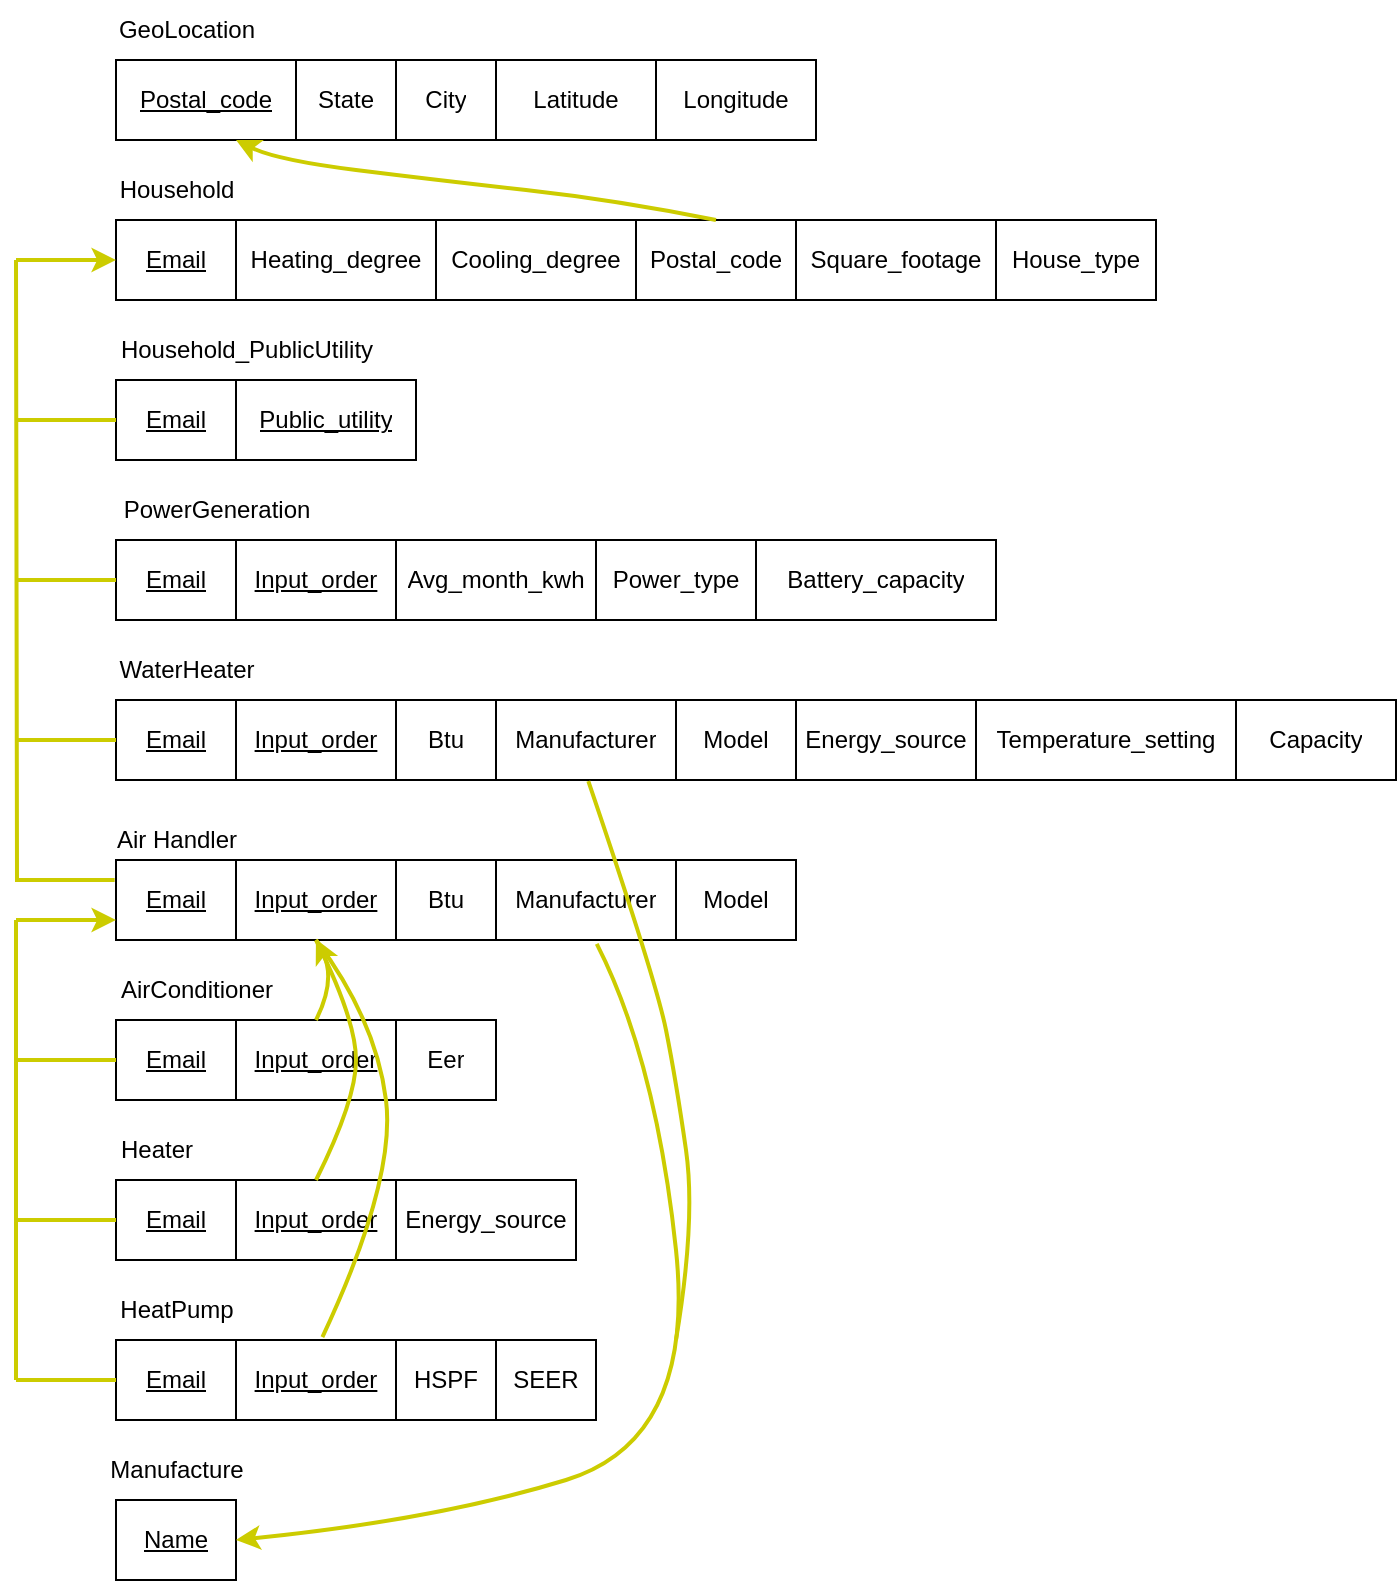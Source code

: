 <mxfile version="21.0.6" type="github">
  <diagram name="Page-1" id="p_bNvNf1fC7xYZftuYxT">
    <mxGraphModel dx="1990" dy="618" grid="1" gridSize="10" guides="1" tooltips="1" connect="1" arrows="1" fold="1" page="1" pageScale="1" pageWidth="850" pageHeight="1100" math="0" shadow="0">
      <root>
        <mxCell id="0" />
        <mxCell id="1" parent="0" />
        <mxCell id="PqVz7o-SFoWiN2PgBtpK-16" value="" style="shape=table;startSize=0;container=1;collapsible=0;childLayout=tableLayout;" vertex="1" parent="1">
          <mxGeometry x="40" y="160" width="350.0" height="40" as="geometry" />
        </mxCell>
        <mxCell id="PqVz7o-SFoWiN2PgBtpK-17" value="" style="shape=tableRow;horizontal=0;startSize=0;swimlaneHead=0;swimlaneBody=0;strokeColor=inherit;top=0;left=0;bottom=0;right=0;collapsible=0;dropTarget=0;fillColor=none;points=[[0,0.5],[1,0.5]];portConstraint=eastwest;" vertex="1" parent="PqVz7o-SFoWiN2PgBtpK-16">
          <mxGeometry width="350.0" height="40" as="geometry" />
        </mxCell>
        <mxCell id="PqVz7o-SFoWiN2PgBtpK-18" value="&lt;u&gt;Postal_code&lt;/u&gt;" style="shape=partialRectangle;html=1;whiteSpace=wrap;connectable=0;strokeColor=inherit;overflow=hidden;fillColor=none;top=0;left=0;bottom=0;right=0;pointerEvents=1;" vertex="1" parent="PqVz7o-SFoWiN2PgBtpK-17">
          <mxGeometry width="90" height="40" as="geometry">
            <mxRectangle width="90" height="40" as="alternateBounds" />
          </mxGeometry>
        </mxCell>
        <mxCell id="PqVz7o-SFoWiN2PgBtpK-19" value="State" style="shape=partialRectangle;html=1;whiteSpace=wrap;connectable=0;strokeColor=inherit;overflow=hidden;fillColor=none;top=0;left=0;bottom=0;right=0;pointerEvents=1;" vertex="1" parent="PqVz7o-SFoWiN2PgBtpK-17">
          <mxGeometry x="90" width="50" height="40" as="geometry">
            <mxRectangle width="50" height="40" as="alternateBounds" />
          </mxGeometry>
        </mxCell>
        <mxCell id="PqVz7o-SFoWiN2PgBtpK-20" value="City" style="shape=partialRectangle;html=1;whiteSpace=wrap;connectable=0;strokeColor=inherit;overflow=hidden;fillColor=none;top=0;left=0;bottom=0;right=0;pointerEvents=1;" vertex="1" parent="PqVz7o-SFoWiN2PgBtpK-17">
          <mxGeometry x="140" width="50" height="40" as="geometry">
            <mxRectangle width="50" height="40" as="alternateBounds" />
          </mxGeometry>
        </mxCell>
        <mxCell id="PqVz7o-SFoWiN2PgBtpK-21" value="Latitude" style="shape=partialRectangle;html=1;whiteSpace=wrap;connectable=0;strokeColor=inherit;overflow=hidden;fillColor=none;top=0;left=0;bottom=0;right=0;pointerEvents=1;" vertex="1" parent="PqVz7o-SFoWiN2PgBtpK-17">
          <mxGeometry x="190" width="80" height="40" as="geometry">
            <mxRectangle width="80" height="40" as="alternateBounds" />
          </mxGeometry>
        </mxCell>
        <mxCell id="PqVz7o-SFoWiN2PgBtpK-22" value="Longitude" style="shape=partialRectangle;html=1;whiteSpace=wrap;connectable=0;strokeColor=inherit;overflow=hidden;fillColor=none;top=0;left=0;bottom=0;right=0;pointerEvents=1;" vertex="1" parent="PqVz7o-SFoWiN2PgBtpK-17">
          <mxGeometry x="270" width="80" height="40" as="geometry">
            <mxRectangle width="80" height="40" as="alternateBounds" />
          </mxGeometry>
        </mxCell>
        <mxCell id="PqVz7o-SFoWiN2PgBtpK-23" value="GeoLocation" style="text;html=1;align=center;verticalAlign=middle;resizable=0;points=[];autosize=1;strokeColor=none;fillColor=none;" vertex="1" parent="1">
          <mxGeometry x="30" y="130" width="90" height="30" as="geometry" />
        </mxCell>
        <mxCell id="PqVz7o-SFoWiN2PgBtpK-24" value="" style="shape=table;startSize=0;container=1;collapsible=0;childLayout=tableLayout;" vertex="1" parent="1">
          <mxGeometry x="40" y="240" width="520" height="40" as="geometry" />
        </mxCell>
        <mxCell id="PqVz7o-SFoWiN2PgBtpK-25" value="" style="shape=tableRow;horizontal=0;startSize=0;swimlaneHead=0;swimlaneBody=0;strokeColor=inherit;top=0;left=0;bottom=0;right=0;collapsible=0;dropTarget=0;fillColor=none;points=[[0,0.5],[1,0.5]];portConstraint=eastwest;" vertex="1" parent="PqVz7o-SFoWiN2PgBtpK-24">
          <mxGeometry width="520" height="40" as="geometry" />
        </mxCell>
        <mxCell id="PqVz7o-SFoWiN2PgBtpK-26" value="&lt;u&gt;Email&lt;/u&gt;" style="shape=partialRectangle;html=1;whiteSpace=wrap;connectable=0;strokeColor=inherit;overflow=hidden;fillColor=none;top=0;left=0;bottom=0;right=0;pointerEvents=1;" vertex="1" parent="PqVz7o-SFoWiN2PgBtpK-25">
          <mxGeometry width="60" height="40" as="geometry">
            <mxRectangle width="60" height="40" as="alternateBounds" />
          </mxGeometry>
        </mxCell>
        <mxCell id="PqVz7o-SFoWiN2PgBtpK-27" value="Heating_degree" style="shape=partialRectangle;html=1;whiteSpace=wrap;connectable=0;strokeColor=inherit;overflow=hidden;fillColor=none;top=0;left=0;bottom=0;right=0;pointerEvents=1;" vertex="1" parent="PqVz7o-SFoWiN2PgBtpK-25">
          <mxGeometry x="60" width="100" height="40" as="geometry">
            <mxRectangle width="100" height="40" as="alternateBounds" />
          </mxGeometry>
        </mxCell>
        <mxCell id="PqVz7o-SFoWiN2PgBtpK-28" value="Cooling_degree" style="shape=partialRectangle;html=1;whiteSpace=wrap;connectable=0;strokeColor=inherit;overflow=hidden;fillColor=none;top=0;left=0;bottom=0;right=0;pointerEvents=1;" vertex="1" parent="PqVz7o-SFoWiN2PgBtpK-25">
          <mxGeometry x="160" width="100" height="40" as="geometry">
            <mxRectangle width="100" height="40" as="alternateBounds" />
          </mxGeometry>
        </mxCell>
        <mxCell id="PqVz7o-SFoWiN2PgBtpK-29" value="Postal_code" style="shape=partialRectangle;html=1;whiteSpace=wrap;connectable=0;strokeColor=inherit;overflow=hidden;fillColor=none;top=0;left=0;bottom=0;right=0;pointerEvents=1;" vertex="1" parent="PqVz7o-SFoWiN2PgBtpK-25">
          <mxGeometry x="260" width="80" height="40" as="geometry">
            <mxRectangle width="80" height="40" as="alternateBounds" />
          </mxGeometry>
        </mxCell>
        <mxCell id="PqVz7o-SFoWiN2PgBtpK-30" value="Square_footage" style="shape=partialRectangle;html=1;whiteSpace=wrap;connectable=0;strokeColor=inherit;overflow=hidden;fillColor=none;top=0;left=0;bottom=0;right=0;pointerEvents=1;" vertex="1" parent="PqVz7o-SFoWiN2PgBtpK-25">
          <mxGeometry x="340" width="100" height="40" as="geometry">
            <mxRectangle width="100" height="40" as="alternateBounds" />
          </mxGeometry>
        </mxCell>
        <mxCell id="PqVz7o-SFoWiN2PgBtpK-31" value="House_type" style="shape=partialRectangle;html=1;whiteSpace=wrap;connectable=0;strokeColor=inherit;overflow=hidden;fillColor=none;top=0;left=0;bottom=0;right=0;pointerEvents=1;" vertex="1" parent="PqVz7o-SFoWiN2PgBtpK-25">
          <mxGeometry x="440" width="80" height="40" as="geometry">
            <mxRectangle width="80" height="40" as="alternateBounds" />
          </mxGeometry>
        </mxCell>
        <mxCell id="PqVz7o-SFoWiN2PgBtpK-32" value="Household" style="text;html=1;align=center;verticalAlign=middle;resizable=0;points=[];autosize=1;strokeColor=none;fillColor=none;" vertex="1" parent="1">
          <mxGeometry x="30" y="210" width="80" height="30" as="geometry" />
        </mxCell>
        <mxCell id="PqVz7o-SFoWiN2PgBtpK-33" value="" style="shape=table;startSize=0;container=1;collapsible=0;childLayout=tableLayout;" vertex="1" parent="1">
          <mxGeometry x="40" y="320" width="150" height="40" as="geometry" />
        </mxCell>
        <mxCell id="PqVz7o-SFoWiN2PgBtpK-34" value="" style="shape=tableRow;horizontal=0;startSize=0;swimlaneHead=0;swimlaneBody=0;strokeColor=inherit;top=0;left=0;bottom=0;right=0;collapsible=0;dropTarget=0;fillColor=none;points=[[0,0.5],[1,0.5]];portConstraint=eastwest;" vertex="1" parent="PqVz7o-SFoWiN2PgBtpK-33">
          <mxGeometry width="150" height="40" as="geometry" />
        </mxCell>
        <mxCell id="PqVz7o-SFoWiN2PgBtpK-35" value="&lt;u&gt;Email&lt;/u&gt;" style="shape=partialRectangle;html=1;whiteSpace=wrap;connectable=0;strokeColor=inherit;overflow=hidden;fillColor=none;top=0;left=0;bottom=0;right=0;pointerEvents=1;" vertex="1" parent="PqVz7o-SFoWiN2PgBtpK-34">
          <mxGeometry width="60" height="40" as="geometry">
            <mxRectangle width="60" height="40" as="alternateBounds" />
          </mxGeometry>
        </mxCell>
        <mxCell id="PqVz7o-SFoWiN2PgBtpK-36" value="&lt;u&gt;Public_utility&lt;/u&gt;" style="shape=partialRectangle;html=1;whiteSpace=wrap;connectable=0;strokeColor=inherit;overflow=hidden;fillColor=none;top=0;left=0;bottom=0;right=0;pointerEvents=1;" vertex="1" parent="PqVz7o-SFoWiN2PgBtpK-34">
          <mxGeometry x="60" width="90" height="40" as="geometry">
            <mxRectangle width="90" height="40" as="alternateBounds" />
          </mxGeometry>
        </mxCell>
        <mxCell id="PqVz7o-SFoWiN2PgBtpK-37" value="Household_PublicUtility" style="text;html=1;align=center;verticalAlign=middle;resizable=0;points=[];autosize=1;strokeColor=none;fillColor=none;" vertex="1" parent="1">
          <mxGeometry x="30" y="290" width="150" height="30" as="geometry" />
        </mxCell>
        <mxCell id="PqVz7o-SFoWiN2PgBtpK-41" value="" style="curved=1;endArrow=classic;html=1;rounded=0;fillColor=#ffff88;strokeColor=#CCCC00;strokeWidth=2;" edge="1" parent="1">
          <mxGeometry width="50" height="50" relative="1" as="geometry">
            <mxPoint x="340" y="240" as="sourcePoint" />
            <mxPoint x="100" y="200" as="targetPoint" />
            <Array as="points">
              <mxPoint x="290" y="230" />
              <mxPoint x="200" y="220" />
              <mxPoint x="120" y="210" />
            </Array>
          </mxGeometry>
        </mxCell>
        <mxCell id="PqVz7o-SFoWiN2PgBtpK-42" value="" style="shape=table;startSize=0;container=1;collapsible=0;childLayout=tableLayout;" vertex="1" parent="1">
          <mxGeometry x="40" y="400" width="440.0" height="40" as="geometry" />
        </mxCell>
        <mxCell id="PqVz7o-SFoWiN2PgBtpK-43" value="" style="shape=tableRow;horizontal=0;startSize=0;swimlaneHead=0;swimlaneBody=0;strokeColor=inherit;top=0;left=0;bottom=0;right=0;collapsible=0;dropTarget=0;fillColor=none;points=[[0,0.5],[1,0.5]];portConstraint=eastwest;" vertex="1" parent="PqVz7o-SFoWiN2PgBtpK-42">
          <mxGeometry width="440.0" height="40" as="geometry" />
        </mxCell>
        <mxCell id="PqVz7o-SFoWiN2PgBtpK-44" value="&lt;u&gt;Email&lt;/u&gt;" style="shape=partialRectangle;html=1;whiteSpace=wrap;connectable=0;strokeColor=inherit;overflow=hidden;fillColor=none;top=0;left=0;bottom=0;right=0;pointerEvents=1;" vertex="1" parent="PqVz7o-SFoWiN2PgBtpK-43">
          <mxGeometry width="60" height="40" as="geometry">
            <mxRectangle width="60" height="40" as="alternateBounds" />
          </mxGeometry>
        </mxCell>
        <mxCell id="PqVz7o-SFoWiN2PgBtpK-45" value="&lt;u&gt;Input_order&lt;/u&gt;" style="shape=partialRectangle;html=1;whiteSpace=wrap;connectable=0;strokeColor=inherit;overflow=hidden;fillColor=none;top=0;left=0;bottom=0;right=0;pointerEvents=1;" vertex="1" parent="PqVz7o-SFoWiN2PgBtpK-43">
          <mxGeometry x="60" width="80" height="40" as="geometry">
            <mxRectangle width="80" height="40" as="alternateBounds" />
          </mxGeometry>
        </mxCell>
        <mxCell id="PqVz7o-SFoWiN2PgBtpK-46" value="Avg_month_kwh" style="shape=partialRectangle;html=1;whiteSpace=wrap;connectable=0;strokeColor=inherit;overflow=hidden;fillColor=none;top=0;left=0;bottom=0;right=0;pointerEvents=1;" vertex="1" parent="PqVz7o-SFoWiN2PgBtpK-43">
          <mxGeometry x="140" width="100" height="40" as="geometry">
            <mxRectangle width="100" height="40" as="alternateBounds" />
          </mxGeometry>
        </mxCell>
        <mxCell id="PqVz7o-SFoWiN2PgBtpK-47" value="Power_type" style="shape=partialRectangle;html=1;whiteSpace=wrap;connectable=0;strokeColor=inherit;overflow=hidden;fillColor=none;top=0;left=0;bottom=0;right=0;pointerEvents=1;" vertex="1" parent="PqVz7o-SFoWiN2PgBtpK-43">
          <mxGeometry x="240" width="80" height="40" as="geometry">
            <mxRectangle width="80" height="40" as="alternateBounds" />
          </mxGeometry>
        </mxCell>
        <mxCell id="PqVz7o-SFoWiN2PgBtpK-48" value="Battery_capacity" style="shape=partialRectangle;html=1;whiteSpace=wrap;connectable=0;strokeColor=inherit;overflow=hidden;fillColor=none;top=0;left=0;bottom=0;right=0;pointerEvents=1;" vertex="1" parent="PqVz7o-SFoWiN2PgBtpK-43">
          <mxGeometry x="320" width="120" height="40" as="geometry">
            <mxRectangle width="120" height="40" as="alternateBounds" />
          </mxGeometry>
        </mxCell>
        <mxCell id="PqVz7o-SFoWiN2PgBtpK-49" value="PowerGeneration" style="text;html=1;align=center;verticalAlign=middle;resizable=0;points=[];autosize=1;strokeColor=none;fillColor=none;" vertex="1" parent="1">
          <mxGeometry x="30" y="370" width="120" height="30" as="geometry" />
        </mxCell>
        <mxCell id="PqVz7o-SFoWiN2PgBtpK-61" value="WaterHeater" style="text;html=1;align=center;verticalAlign=middle;resizable=0;points=[];autosize=1;strokeColor=none;fillColor=none;" vertex="1" parent="1">
          <mxGeometry x="30" y="450" width="90" height="30" as="geometry" />
        </mxCell>
        <mxCell id="PqVz7o-SFoWiN2PgBtpK-62" value="" style="shape=table;startSize=0;container=1;collapsible=0;childLayout=tableLayout;" vertex="1" parent="1">
          <mxGeometry x="40" y="480" width="640" height="40" as="geometry" />
        </mxCell>
        <mxCell id="PqVz7o-SFoWiN2PgBtpK-63" value="" style="shape=tableRow;horizontal=0;startSize=0;swimlaneHead=0;swimlaneBody=0;strokeColor=inherit;top=0;left=0;bottom=0;right=0;collapsible=0;dropTarget=0;fillColor=none;points=[[0,0.5],[1,0.5]];portConstraint=eastwest;" vertex="1" parent="PqVz7o-SFoWiN2PgBtpK-62">
          <mxGeometry width="640" height="40" as="geometry" />
        </mxCell>
        <mxCell id="PqVz7o-SFoWiN2PgBtpK-64" value="&lt;u&gt;Email&lt;/u&gt;" style="shape=partialRectangle;html=1;whiteSpace=wrap;connectable=0;strokeColor=inherit;overflow=hidden;fillColor=none;top=0;left=0;bottom=0;right=0;pointerEvents=1;" vertex="1" parent="PqVz7o-SFoWiN2PgBtpK-63">
          <mxGeometry width="60" height="40" as="geometry">
            <mxRectangle width="60" height="40" as="alternateBounds" />
          </mxGeometry>
        </mxCell>
        <mxCell id="PqVz7o-SFoWiN2PgBtpK-65" value="&lt;u&gt;Input_order&lt;/u&gt;" style="shape=partialRectangle;html=1;whiteSpace=wrap;connectable=0;strokeColor=inherit;overflow=hidden;fillColor=none;top=0;left=0;bottom=0;right=0;pointerEvents=1;" vertex="1" parent="PqVz7o-SFoWiN2PgBtpK-63">
          <mxGeometry x="60" width="80" height="40" as="geometry">
            <mxRectangle width="80" height="40" as="alternateBounds" />
          </mxGeometry>
        </mxCell>
        <mxCell id="PqVz7o-SFoWiN2PgBtpK-66" value="Btu" style="shape=partialRectangle;html=1;whiteSpace=wrap;connectable=0;strokeColor=inherit;overflow=hidden;fillColor=none;top=0;left=0;bottom=0;right=0;pointerEvents=1;" vertex="1" parent="PqVz7o-SFoWiN2PgBtpK-63">
          <mxGeometry x="140" width="50" height="40" as="geometry">
            <mxRectangle width="50" height="40" as="alternateBounds" />
          </mxGeometry>
        </mxCell>
        <mxCell id="PqVz7o-SFoWiN2PgBtpK-67" value="Manufacturer" style="shape=partialRectangle;html=1;whiteSpace=wrap;connectable=0;strokeColor=inherit;overflow=hidden;fillColor=none;top=0;left=0;bottom=0;right=0;pointerEvents=1;" vertex="1" parent="PqVz7o-SFoWiN2PgBtpK-63">
          <mxGeometry x="190" width="90" height="40" as="geometry">
            <mxRectangle width="90" height="40" as="alternateBounds" />
          </mxGeometry>
        </mxCell>
        <mxCell id="PqVz7o-SFoWiN2PgBtpK-68" value="Model" style="shape=partialRectangle;html=1;whiteSpace=wrap;connectable=0;strokeColor=inherit;overflow=hidden;fillColor=none;top=0;left=0;bottom=0;right=0;pointerEvents=1;" vertex="1" parent="PqVz7o-SFoWiN2PgBtpK-63">
          <mxGeometry x="280" width="60" height="40" as="geometry">
            <mxRectangle width="60" height="40" as="alternateBounds" />
          </mxGeometry>
        </mxCell>
        <mxCell id="PqVz7o-SFoWiN2PgBtpK-69" value="Energy_source" style="shape=partialRectangle;html=1;whiteSpace=wrap;connectable=0;strokeColor=inherit;overflow=hidden;fillColor=none;top=0;left=0;bottom=0;right=0;pointerEvents=1;" vertex="1" parent="PqVz7o-SFoWiN2PgBtpK-63">
          <mxGeometry x="340" width="90" height="40" as="geometry">
            <mxRectangle width="90" height="40" as="alternateBounds" />
          </mxGeometry>
        </mxCell>
        <mxCell id="PqVz7o-SFoWiN2PgBtpK-70" value="Temperature_setting" style="shape=partialRectangle;html=1;whiteSpace=wrap;connectable=0;strokeColor=inherit;overflow=hidden;fillColor=none;top=0;left=0;bottom=0;right=0;pointerEvents=1;" vertex="1" parent="PqVz7o-SFoWiN2PgBtpK-63">
          <mxGeometry x="430" width="130" height="40" as="geometry">
            <mxRectangle width="130" height="40" as="alternateBounds" />
          </mxGeometry>
        </mxCell>
        <mxCell id="PqVz7o-SFoWiN2PgBtpK-71" value="Capacity" style="shape=partialRectangle;html=1;whiteSpace=wrap;connectable=0;strokeColor=inherit;overflow=hidden;fillColor=none;top=0;left=0;bottom=0;right=0;pointerEvents=1;" vertex="1" parent="PqVz7o-SFoWiN2PgBtpK-63">
          <mxGeometry x="560" width="80" height="40" as="geometry">
            <mxRectangle width="80" height="40" as="alternateBounds" />
          </mxGeometry>
        </mxCell>
        <mxCell id="PqVz7o-SFoWiN2PgBtpK-72" value="" style="shape=table;startSize=0;container=1;collapsible=0;childLayout=tableLayout;" vertex="1" parent="1">
          <mxGeometry x="40" y="560" width="340" height="40" as="geometry" />
        </mxCell>
        <mxCell id="PqVz7o-SFoWiN2PgBtpK-73" value="" style="shape=tableRow;horizontal=0;startSize=0;swimlaneHead=0;swimlaneBody=0;strokeColor=inherit;top=0;left=0;bottom=0;right=0;collapsible=0;dropTarget=0;fillColor=none;points=[[0,0.5],[1,0.5]];portConstraint=eastwest;" vertex="1" parent="PqVz7o-SFoWiN2PgBtpK-72">
          <mxGeometry width="340" height="40" as="geometry" />
        </mxCell>
        <mxCell id="PqVz7o-SFoWiN2PgBtpK-74" value="&lt;u style=&quot;border-color: var(--border-color);&quot;&gt;Email&lt;/u&gt;" style="shape=partialRectangle;html=1;whiteSpace=wrap;connectable=0;strokeColor=inherit;overflow=hidden;fillColor=none;top=0;left=0;bottom=0;right=0;pointerEvents=1;" vertex="1" parent="PqVz7o-SFoWiN2PgBtpK-73">
          <mxGeometry width="60" height="40" as="geometry">
            <mxRectangle width="60" height="40" as="alternateBounds" />
          </mxGeometry>
        </mxCell>
        <mxCell id="PqVz7o-SFoWiN2PgBtpK-75" value="&lt;u style=&quot;border-color: var(--border-color);&quot;&gt;Input_order&lt;/u&gt;" style="shape=partialRectangle;html=1;whiteSpace=wrap;connectable=0;strokeColor=inherit;overflow=hidden;fillColor=none;top=0;left=0;bottom=0;right=0;pointerEvents=1;" vertex="1" parent="PqVz7o-SFoWiN2PgBtpK-73">
          <mxGeometry x="60" width="80" height="40" as="geometry">
            <mxRectangle width="80" height="40" as="alternateBounds" />
          </mxGeometry>
        </mxCell>
        <mxCell id="PqVz7o-SFoWiN2PgBtpK-76" value="Btu" style="shape=partialRectangle;html=1;whiteSpace=wrap;connectable=0;strokeColor=inherit;overflow=hidden;fillColor=none;top=0;left=0;bottom=0;right=0;pointerEvents=1;" vertex="1" parent="PqVz7o-SFoWiN2PgBtpK-73">
          <mxGeometry x="140" width="50" height="40" as="geometry">
            <mxRectangle width="50" height="40" as="alternateBounds" />
          </mxGeometry>
        </mxCell>
        <mxCell id="PqVz7o-SFoWiN2PgBtpK-77" value="Manufacturer" style="shape=partialRectangle;html=1;whiteSpace=wrap;connectable=0;strokeColor=inherit;overflow=hidden;fillColor=none;top=0;left=0;bottom=0;right=0;pointerEvents=1;" vertex="1" parent="PqVz7o-SFoWiN2PgBtpK-73">
          <mxGeometry x="190" width="90" height="40" as="geometry">
            <mxRectangle width="90" height="40" as="alternateBounds" />
          </mxGeometry>
        </mxCell>
        <mxCell id="PqVz7o-SFoWiN2PgBtpK-78" value="Model" style="shape=partialRectangle;html=1;whiteSpace=wrap;connectable=0;strokeColor=inherit;overflow=hidden;fillColor=none;top=0;left=0;bottom=0;right=0;pointerEvents=1;" vertex="1" parent="PqVz7o-SFoWiN2PgBtpK-73">
          <mxGeometry x="280" width="60" height="40" as="geometry">
            <mxRectangle width="60" height="40" as="alternateBounds" />
          </mxGeometry>
        </mxCell>
        <mxCell id="PqVz7o-SFoWiN2PgBtpK-79" value="Air Handler" style="text;html=1;align=center;verticalAlign=middle;resizable=0;points=[];autosize=1;strokeColor=none;fillColor=none;" vertex="1" parent="1">
          <mxGeometry x="30" y="535" width="80" height="30" as="geometry" />
        </mxCell>
        <mxCell id="PqVz7o-SFoWiN2PgBtpK-80" value="" style="shape=table;startSize=0;container=1;collapsible=0;childLayout=tableLayout;" vertex="1" parent="1">
          <mxGeometry x="40" y="640" width="190" height="40" as="geometry" />
        </mxCell>
        <mxCell id="PqVz7o-SFoWiN2PgBtpK-81" value="" style="shape=tableRow;horizontal=0;startSize=0;swimlaneHead=0;swimlaneBody=0;strokeColor=inherit;top=0;left=0;bottom=0;right=0;collapsible=0;dropTarget=0;fillColor=none;points=[[0,0.5],[1,0.5]];portConstraint=eastwest;" vertex="1" parent="PqVz7o-SFoWiN2PgBtpK-80">
          <mxGeometry width="190" height="40" as="geometry" />
        </mxCell>
        <mxCell id="PqVz7o-SFoWiN2PgBtpK-82" value="&lt;u style=&quot;border-color: var(--border-color);&quot;&gt;Email&lt;/u&gt;" style="shape=partialRectangle;html=1;whiteSpace=wrap;connectable=0;strokeColor=inherit;overflow=hidden;fillColor=none;top=0;left=0;bottom=0;right=0;pointerEvents=1;" vertex="1" parent="PqVz7o-SFoWiN2PgBtpK-81">
          <mxGeometry width="60" height="40" as="geometry">
            <mxRectangle width="60" height="40" as="alternateBounds" />
          </mxGeometry>
        </mxCell>
        <mxCell id="PqVz7o-SFoWiN2PgBtpK-83" value="&lt;u style=&quot;border-color: var(--border-color);&quot;&gt;Input_order&lt;/u&gt;" style="shape=partialRectangle;html=1;whiteSpace=wrap;connectable=0;strokeColor=inherit;overflow=hidden;fillColor=none;top=0;left=0;bottom=0;right=0;pointerEvents=1;" vertex="1" parent="PqVz7o-SFoWiN2PgBtpK-81">
          <mxGeometry x="60" width="80" height="40" as="geometry">
            <mxRectangle width="80" height="40" as="alternateBounds" />
          </mxGeometry>
        </mxCell>
        <mxCell id="PqVz7o-SFoWiN2PgBtpK-84" value="Eer" style="shape=partialRectangle;html=1;whiteSpace=wrap;connectable=0;strokeColor=inherit;overflow=hidden;fillColor=none;top=0;left=0;bottom=0;right=0;pointerEvents=1;" vertex="1" parent="PqVz7o-SFoWiN2PgBtpK-81">
          <mxGeometry x="140" width="50" height="40" as="geometry">
            <mxRectangle width="50" height="40" as="alternateBounds" />
          </mxGeometry>
        </mxCell>
        <mxCell id="PqVz7o-SFoWiN2PgBtpK-85" value="Heater" style="text;html=1;align=center;verticalAlign=middle;resizable=0;points=[];autosize=1;strokeColor=none;fillColor=none;" vertex="1" parent="1">
          <mxGeometry x="30" y="690" width="60" height="30" as="geometry" />
        </mxCell>
        <mxCell id="PqVz7o-SFoWiN2PgBtpK-86" value="" style="shape=table;startSize=0;container=1;collapsible=0;childLayout=tableLayout;" vertex="1" parent="1">
          <mxGeometry x="40" y="720" width="230" height="40" as="geometry" />
        </mxCell>
        <mxCell id="PqVz7o-SFoWiN2PgBtpK-87" value="" style="shape=tableRow;horizontal=0;startSize=0;swimlaneHead=0;swimlaneBody=0;strokeColor=inherit;top=0;left=0;bottom=0;right=0;collapsible=0;dropTarget=0;fillColor=none;points=[[0,0.5],[1,0.5]];portConstraint=eastwest;" vertex="1" parent="PqVz7o-SFoWiN2PgBtpK-86">
          <mxGeometry width="230" height="40" as="geometry" />
        </mxCell>
        <mxCell id="PqVz7o-SFoWiN2PgBtpK-88" value="&lt;u style=&quot;border-color: var(--border-color);&quot;&gt;Email&lt;/u&gt;" style="shape=partialRectangle;html=1;whiteSpace=wrap;connectable=0;strokeColor=inherit;overflow=hidden;fillColor=none;top=0;left=0;bottom=0;right=0;pointerEvents=1;" vertex="1" parent="PqVz7o-SFoWiN2PgBtpK-87">
          <mxGeometry width="60" height="40" as="geometry">
            <mxRectangle width="60" height="40" as="alternateBounds" />
          </mxGeometry>
        </mxCell>
        <mxCell id="PqVz7o-SFoWiN2PgBtpK-89" value="&lt;u style=&quot;border-color: var(--border-color);&quot;&gt;Input_order&lt;/u&gt;" style="shape=partialRectangle;html=1;whiteSpace=wrap;connectable=0;strokeColor=inherit;overflow=hidden;fillColor=none;top=0;left=0;bottom=0;right=0;pointerEvents=1;" vertex="1" parent="PqVz7o-SFoWiN2PgBtpK-87">
          <mxGeometry x="60" width="80" height="40" as="geometry">
            <mxRectangle width="80" height="40" as="alternateBounds" />
          </mxGeometry>
        </mxCell>
        <mxCell id="PqVz7o-SFoWiN2PgBtpK-90" value="Energy_source" style="shape=partialRectangle;html=1;whiteSpace=wrap;connectable=0;strokeColor=inherit;overflow=hidden;fillColor=none;top=0;left=0;bottom=0;right=0;pointerEvents=1;" vertex="1" parent="PqVz7o-SFoWiN2PgBtpK-87">
          <mxGeometry x="140" width="90" height="40" as="geometry">
            <mxRectangle width="90" height="40" as="alternateBounds" />
          </mxGeometry>
        </mxCell>
        <mxCell id="PqVz7o-SFoWiN2PgBtpK-91" value="AirConditioner" style="text;html=1;align=center;verticalAlign=middle;resizable=0;points=[];autosize=1;strokeColor=none;fillColor=none;" vertex="1" parent="1">
          <mxGeometry x="30" y="610" width="100" height="30" as="geometry" />
        </mxCell>
        <mxCell id="PqVz7o-SFoWiN2PgBtpK-92" value="" style="shape=table;startSize=0;container=1;collapsible=0;childLayout=tableLayout;" vertex="1" parent="1">
          <mxGeometry x="40" y="800" width="240" height="40" as="geometry" />
        </mxCell>
        <mxCell id="PqVz7o-SFoWiN2PgBtpK-93" value="" style="shape=tableRow;horizontal=0;startSize=0;swimlaneHead=0;swimlaneBody=0;strokeColor=inherit;top=0;left=0;bottom=0;right=0;collapsible=0;dropTarget=0;fillColor=none;points=[[0,0.5],[1,0.5]];portConstraint=eastwest;" vertex="1" parent="PqVz7o-SFoWiN2PgBtpK-92">
          <mxGeometry width="240" height="40" as="geometry" />
        </mxCell>
        <mxCell id="PqVz7o-SFoWiN2PgBtpK-94" value="&lt;u style=&quot;border-color: var(--border-color);&quot;&gt;Email&lt;/u&gt;" style="shape=partialRectangle;html=1;whiteSpace=wrap;connectable=0;strokeColor=inherit;overflow=hidden;fillColor=none;top=0;left=0;bottom=0;right=0;pointerEvents=1;" vertex="1" parent="PqVz7o-SFoWiN2PgBtpK-93">
          <mxGeometry width="60" height="40" as="geometry">
            <mxRectangle width="60" height="40" as="alternateBounds" />
          </mxGeometry>
        </mxCell>
        <mxCell id="PqVz7o-SFoWiN2PgBtpK-95" value="&lt;u style=&quot;border-color: var(--border-color);&quot;&gt;Input_order&lt;/u&gt;" style="shape=partialRectangle;html=1;whiteSpace=wrap;connectable=0;strokeColor=inherit;overflow=hidden;fillColor=none;top=0;left=0;bottom=0;right=0;pointerEvents=1;" vertex="1" parent="PqVz7o-SFoWiN2PgBtpK-93">
          <mxGeometry x="60" width="80" height="40" as="geometry">
            <mxRectangle width="80" height="40" as="alternateBounds" />
          </mxGeometry>
        </mxCell>
        <mxCell id="PqVz7o-SFoWiN2PgBtpK-96" value="HSPF" style="shape=partialRectangle;html=1;whiteSpace=wrap;connectable=0;strokeColor=inherit;overflow=hidden;fillColor=none;top=0;left=0;bottom=0;right=0;pointerEvents=1;" vertex="1" parent="PqVz7o-SFoWiN2PgBtpK-93">
          <mxGeometry x="140" width="50" height="40" as="geometry">
            <mxRectangle width="50" height="40" as="alternateBounds" />
          </mxGeometry>
        </mxCell>
        <mxCell id="PqVz7o-SFoWiN2PgBtpK-97" value="SEER" style="shape=partialRectangle;html=1;whiteSpace=wrap;connectable=0;strokeColor=inherit;overflow=hidden;fillColor=none;top=0;left=0;bottom=0;right=0;pointerEvents=1;" vertex="1" parent="PqVz7o-SFoWiN2PgBtpK-93">
          <mxGeometry x="190" width="50" height="40" as="geometry">
            <mxRectangle width="50" height="40" as="alternateBounds" />
          </mxGeometry>
        </mxCell>
        <mxCell id="PqVz7o-SFoWiN2PgBtpK-98" value="HeatPump" style="text;html=1;align=center;verticalAlign=middle;resizable=0;points=[];autosize=1;strokeColor=none;fillColor=none;" vertex="1" parent="1">
          <mxGeometry x="30" y="770" width="80" height="30" as="geometry" />
        </mxCell>
        <mxCell id="PqVz7o-SFoWiN2PgBtpK-100" value="" style="endArrow=classic;html=1;rounded=0;entryX=0;entryY=0.5;entryDx=0;entryDy=0;strokeColor=#CCCC00;strokeWidth=2;" edge="1" parent="1" target="PqVz7o-SFoWiN2PgBtpK-25">
          <mxGeometry width="50" height="50" relative="1" as="geometry">
            <mxPoint x="-10" y="260" as="sourcePoint" />
            <mxPoint x="340" y="480" as="targetPoint" />
          </mxGeometry>
        </mxCell>
        <mxCell id="PqVz7o-SFoWiN2PgBtpK-101" value="" style="endArrow=none;html=1;rounded=0;strokeColor=#CCCC00;strokeWidth=2;" edge="1" parent="1">
          <mxGeometry width="50" height="50" relative="1" as="geometry">
            <mxPoint x="-10" y="820" as="sourcePoint" />
            <mxPoint x="-10" y="590" as="targetPoint" />
          </mxGeometry>
        </mxCell>
        <mxCell id="PqVz7o-SFoWiN2PgBtpK-102" value="" style="endArrow=none;html=1;rounded=0;entryX=0;entryY=0.5;entryDx=0;entryDy=0;strokeColor=#CCCC00;strokeWidth=2;" edge="1" parent="1" target="PqVz7o-SFoWiN2PgBtpK-93">
          <mxGeometry width="50" height="50" relative="1" as="geometry">
            <mxPoint x="-10" y="820" as="sourcePoint" />
            <mxPoint x="340" y="480" as="targetPoint" />
          </mxGeometry>
        </mxCell>
        <mxCell id="PqVz7o-SFoWiN2PgBtpK-103" value="" style="endArrow=none;html=1;rounded=0;entryX=0;entryY=0.5;entryDx=0;entryDy=0;strokeColor=#CCCC00;strokeWidth=2;" edge="1" parent="1" target="PqVz7o-SFoWiN2PgBtpK-34">
          <mxGeometry width="50" height="50" relative="1" as="geometry">
            <mxPoint x="-10" y="340" as="sourcePoint" />
            <mxPoint x="290" y="510" as="targetPoint" />
          </mxGeometry>
        </mxCell>
        <mxCell id="PqVz7o-SFoWiN2PgBtpK-104" value="" style="endArrow=none;html=1;rounded=0;entryX=0;entryY=0.5;entryDx=0;entryDy=0;strokeWidth=2;strokeColor=#CCCC00;" edge="1" parent="1" target="PqVz7o-SFoWiN2PgBtpK-43">
          <mxGeometry width="50" height="50" relative="1" as="geometry">
            <mxPoint x="-10" y="420" as="sourcePoint" />
            <mxPoint x="50" y="350" as="targetPoint" />
          </mxGeometry>
        </mxCell>
        <mxCell id="PqVz7o-SFoWiN2PgBtpK-107" value="" style="endArrow=none;html=1;rounded=0;entryX=0;entryY=0.5;entryDx=0;entryDy=0;strokeColor=#CCCC00;strokeWidth=2;" edge="1" parent="1" target="PqVz7o-SFoWiN2PgBtpK-63">
          <mxGeometry width="50" height="50" relative="1" as="geometry">
            <mxPoint x="-10" y="500" as="sourcePoint" />
            <mxPoint x="50" y="430" as="targetPoint" />
          </mxGeometry>
        </mxCell>
        <mxCell id="PqVz7o-SFoWiN2PgBtpK-108" value="" style="endArrow=classic;html=1;rounded=0;entryX=0;entryY=0.75;entryDx=0;entryDy=0;strokeWidth=2;strokeColor=#CCCC00;entryPerimeter=0;startArrow=none;startFill=0;endFill=1;" edge="1" parent="1" target="PqVz7o-SFoWiN2PgBtpK-73">
          <mxGeometry width="50" height="50" relative="1" as="geometry">
            <mxPoint x="-10" y="590" as="sourcePoint" />
            <mxPoint x="60" y="440" as="targetPoint" />
          </mxGeometry>
        </mxCell>
        <mxCell id="PqVz7o-SFoWiN2PgBtpK-109" value="" style="endArrow=none;html=1;rounded=0;entryX=0;entryY=0.5;entryDx=0;entryDy=0;strokeColor=#CCCC00;strokeWidth=2;" edge="1" parent="1" target="PqVz7o-SFoWiN2PgBtpK-81">
          <mxGeometry width="50" height="50" relative="1" as="geometry">
            <mxPoint x="-10" y="660" as="sourcePoint" />
            <mxPoint x="70" y="450" as="targetPoint" />
          </mxGeometry>
        </mxCell>
        <mxCell id="PqVz7o-SFoWiN2PgBtpK-110" value="" style="endArrow=none;html=1;rounded=0;entryX=0;entryY=0.5;entryDx=0;entryDy=0;strokeColor=#CCCC00;strokeWidth=2;" edge="1" parent="1" target="PqVz7o-SFoWiN2PgBtpK-87">
          <mxGeometry width="50" height="50" relative="1" as="geometry">
            <mxPoint x="-10" y="740" as="sourcePoint" />
            <mxPoint x="80" y="460" as="targetPoint" />
          </mxGeometry>
        </mxCell>
        <mxCell id="PqVz7o-SFoWiN2PgBtpK-121" value="" style="curved=1;endArrow=classic;html=1;rounded=0;entryX=0.294;entryY=0.99;entryDx=0;entryDy=0;entryPerimeter=0;strokeColor=#CCCC00;strokeWidth=2;" edge="1" parent="1" target="PqVz7o-SFoWiN2PgBtpK-72">
          <mxGeometry width="50" height="50" relative="1" as="geometry">
            <mxPoint x="140" y="640" as="sourcePoint" />
            <mxPoint x="340" y="510" as="targetPoint" />
            <Array as="points">
              <mxPoint x="150" y="620" />
            </Array>
          </mxGeometry>
        </mxCell>
        <mxCell id="PqVz7o-SFoWiN2PgBtpK-124" value="" style="curved=1;endArrow=none;html=1;rounded=0;endFill=0;exitX=0.43;exitY=-0.036;exitDx=0;exitDy=0;exitPerimeter=0;strokeColor=#CCCC00;strokeWidth=2;" edge="1" parent="1" source="PqVz7o-SFoWiN2PgBtpK-93">
          <mxGeometry width="50" height="50" relative="1" as="geometry">
            <mxPoint x="170" y="690" as="sourcePoint" />
            <mxPoint x="140" y="600" as="targetPoint" />
            <Array as="points">
              <mxPoint x="180" y="720" />
              <mxPoint x="170" y="640" />
            </Array>
          </mxGeometry>
        </mxCell>
        <mxCell id="PqVz7o-SFoWiN2PgBtpK-126" value="" style="curved=1;endArrow=none;html=1;rounded=0;endFill=0;strokeColor=#CCCC00;strokeWidth=2;" edge="1" parent="1">
          <mxGeometry width="50" height="50" relative="1" as="geometry">
            <mxPoint x="140" y="720" as="sourcePoint" />
            <mxPoint x="140" y="600" as="targetPoint" />
            <Array as="points">
              <mxPoint x="160" y="680" />
              <mxPoint x="160" y="640" />
            </Array>
          </mxGeometry>
        </mxCell>
        <mxCell id="PqVz7o-SFoWiN2PgBtpK-127" value="" style="shape=table;startSize=0;container=1;collapsible=0;childLayout=tableLayout;" vertex="1" parent="1">
          <mxGeometry x="40" y="880" width="60" height="40" as="geometry" />
        </mxCell>
        <mxCell id="PqVz7o-SFoWiN2PgBtpK-128" value="" style="shape=tableRow;horizontal=0;startSize=0;swimlaneHead=0;swimlaneBody=0;strokeColor=inherit;top=0;left=0;bottom=0;right=0;collapsible=0;dropTarget=0;fillColor=none;points=[[0,0.5],[1,0.5]];portConstraint=eastwest;" vertex="1" parent="PqVz7o-SFoWiN2PgBtpK-127">
          <mxGeometry width="60" height="40" as="geometry" />
        </mxCell>
        <mxCell id="PqVz7o-SFoWiN2PgBtpK-129" value="&lt;u&gt;Name&lt;/u&gt;" style="shape=partialRectangle;html=1;whiteSpace=wrap;connectable=0;strokeColor=inherit;overflow=hidden;fillColor=none;top=0;left=0;bottom=0;right=0;pointerEvents=1;" vertex="1" parent="PqVz7o-SFoWiN2PgBtpK-128">
          <mxGeometry width="60" height="40" as="geometry">
            <mxRectangle width="60" height="40" as="alternateBounds" />
          </mxGeometry>
        </mxCell>
        <mxCell id="PqVz7o-SFoWiN2PgBtpK-130" value="Manufacture" style="text;html=1;align=center;verticalAlign=middle;resizable=0;points=[];autosize=1;strokeColor=none;fillColor=none;" vertex="1" parent="1">
          <mxGeometry x="25" y="850" width="90" height="30" as="geometry" />
        </mxCell>
        <mxCell id="PqVz7o-SFoWiN2PgBtpK-131" value="" style="curved=1;endArrow=classic;html=1;rounded=0;entryX=1;entryY=0.5;entryDx=0;entryDy=0;exitX=0.707;exitY=1.049;exitDx=0;exitDy=0;exitPerimeter=0;strokeWidth=2;strokeColor=#CCCC00;" edge="1" parent="1" source="PqVz7o-SFoWiN2PgBtpK-73" target="PqVz7o-SFoWiN2PgBtpK-128">
          <mxGeometry width="50" height="50" relative="1" as="geometry">
            <mxPoint x="210" y="750" as="sourcePoint" />
            <mxPoint x="300" y="1000" as="targetPoint" />
            <Array as="points">
              <mxPoint x="310" y="660" />
              <mxPoint x="330" y="850" />
              <mxPoint x="200" y="890" />
            </Array>
          </mxGeometry>
        </mxCell>
        <mxCell id="PqVz7o-SFoWiN2PgBtpK-132" value="" style="curved=1;endArrow=none;html=1;rounded=0;endFill=0;entryX=0.369;entryY=1.014;entryDx=0;entryDy=0;entryPerimeter=0;strokeColor=#CCCC00;strokeWidth=2;" edge="1" parent="1" target="PqVz7o-SFoWiN2PgBtpK-63">
          <mxGeometry width="50" height="50" relative="1" as="geometry">
            <mxPoint x="320" y="800" as="sourcePoint" />
            <mxPoint x="260" y="700" as="targetPoint" />
            <Array as="points">
              <mxPoint x="330" y="740" />
              <mxPoint x="320" y="670" />
              <mxPoint x="310" y="620" />
            </Array>
          </mxGeometry>
        </mxCell>
        <mxCell id="PqVz7o-SFoWiN2PgBtpK-133" value="" style="endArrow=none;html=1;rounded=0;exitX=-0.002;exitY=0.249;exitDx=0;exitDy=0;exitPerimeter=0;edgeStyle=orthogonalEdgeStyle;strokeWidth=2;strokeColor=#CCCC00;" edge="1" parent="1" source="PqVz7o-SFoWiN2PgBtpK-73">
          <mxGeometry width="50" height="50" relative="1" as="geometry">
            <mxPoint x="140" y="430" as="sourcePoint" />
            <mxPoint x="-10" y="260" as="targetPoint" />
          </mxGeometry>
        </mxCell>
      </root>
    </mxGraphModel>
  </diagram>
</mxfile>
